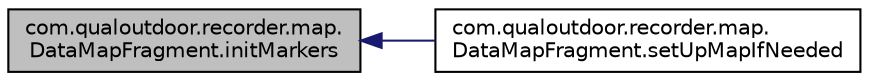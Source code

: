 digraph "com.qualoutdoor.recorder.map.DataMapFragment.initMarkers"
{
  edge [fontname="Helvetica",fontsize="10",labelfontname="Helvetica",labelfontsize="10"];
  node [fontname="Helvetica",fontsize="10",shape=record];
  rankdir="LR";
  Node1 [label="com.qualoutdoor.recorder.map.\lDataMapFragment.initMarkers",height=0.2,width=0.4,color="black", fillcolor="grey75", style="filled" fontcolor="black"];
  Node1 -> Node2 [dir="back",color="midnightblue",fontsize="10",style="solid",fontname="Helvetica"];
  Node2 [label="com.qualoutdoor.recorder.map.\lDataMapFragment.setUpMapIfNeeded",height=0.2,width=0.4,color="black", fillcolor="white", style="filled",URL="$classcom_1_1qualoutdoor_1_1recorder_1_1map_1_1DataMapFragment.html#aec8e5d7ebd62ebda47d8bcb6469a45c4"];
}
